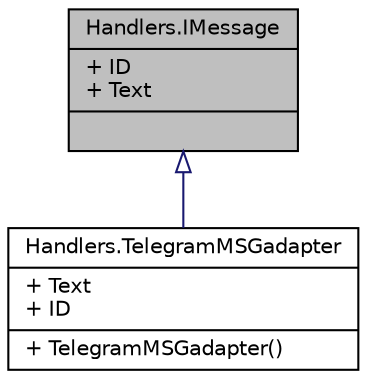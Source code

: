 digraph "Handlers.IMessage"
{
 // INTERACTIVE_SVG=YES
 // LATEX_PDF_SIZE
  edge [fontname="Helvetica",fontsize="10",labelfontname="Helvetica",labelfontsize="10"];
  node [fontname="Helvetica",fontsize="10",shape=record];
  Node1 [label="{Handlers.IMessage\n|+ ID\l+ Text\l|}",height=0.2,width=0.4,color="black", fillcolor="grey75", style="filled", fontcolor="black",tooltip="Interfaz de mensajes."];
  Node1 -> Node2 [dir="back",color="midnightblue",fontsize="10",style="solid",arrowtail="onormal",fontname="Helvetica"];
  Node2 [label="{Handlers.TelegramMSGadapter\n|+ Text\l+ ID\l|+ TelegramMSGadapter()\l}",height=0.2,width=0.4,color="black", fillcolor="white", style="filled",URL="$classHandlers_1_1TelegramMSGadapter.html",tooltip="Adaptador de mensajes de Telegram a mensajes de la interfaz de usuario. Se utilizo el patron Adapter ..."];
}
